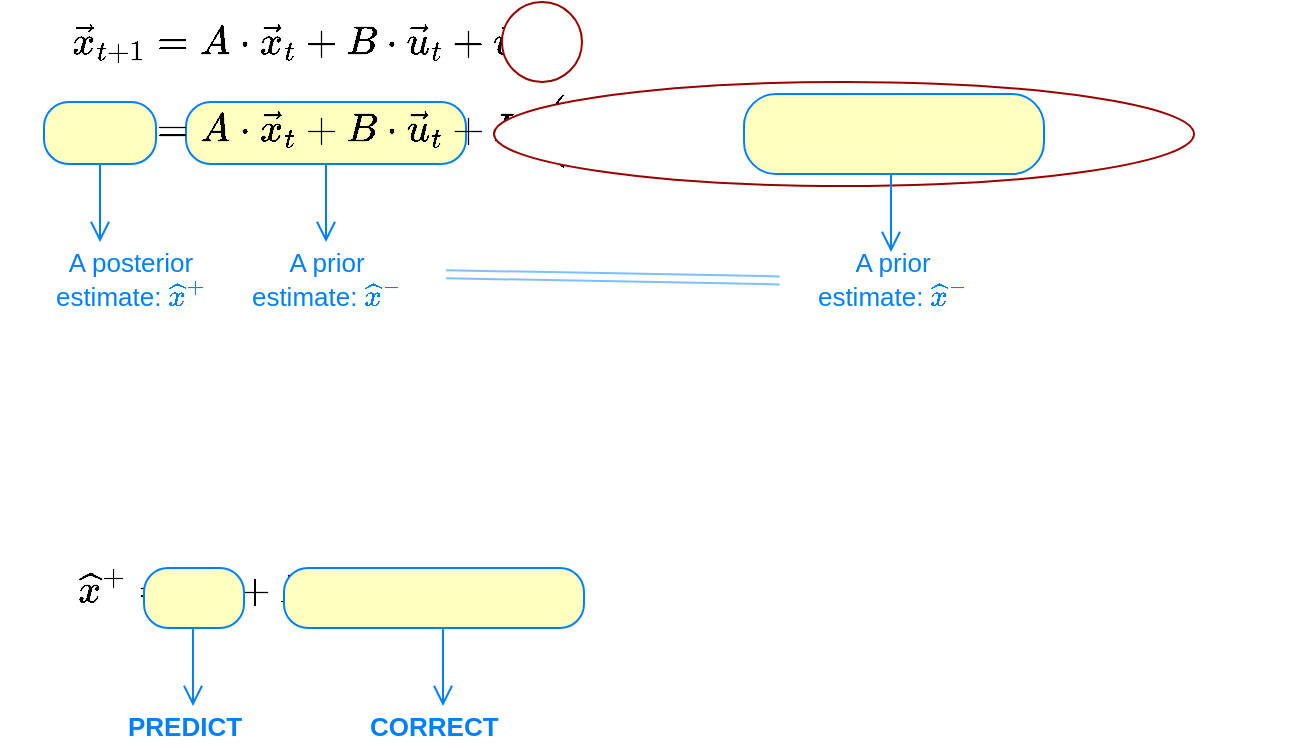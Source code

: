 <mxfile version="11.1.5" type="device" pages="1"><diagram id="B6-XSAgIqWtdOkjV9kZl" name="Page-1"><mxGraphModel dx="1012" dy="557" grid="1" gridSize="10" guides="1" tooltips="1" connect="1" arrows="1" fold="1" page="1" pageScale="1" pageWidth="827" pageHeight="1169" math="1" shadow="0"><root><mxCell id="0"/><mxCell id="1" parent="0"/><mxCell id="ZBkJDLoxOH8Pm9MvvTq3-6" value="`\hatx ^+ = \hatx ^{-} + \textbK (y ^{-} - C \cdot \hatx ^- )&lt;br&gt;`" style="text;html=1;resizable=0;points=[];autosize=1;align=left;verticalAlign=top;spacingTop=-4;fontSize=17;editable=1;movable=1;cloneable=1;deletable=1;strokeWidth=1;" vertex="1" parent="1"><mxGeometry x="205" y="440" width="430" height="40" as="geometry"/></mxCell><mxCell id="ZBkJDLoxOH8Pm9MvvTq3-10" value="" style="edgeStyle=orthogonalEdgeStyle;html=1;verticalAlign=bottom;endArrow=open;endSize=8;strokeColor=#007FFF;fontSize=17;editable=1;movable=1;cloneable=1;deletable=1;strokeWidth=1;" edge="1" source="ZBkJDLoxOH8Pm9MvvTq3-9" parent="1"><mxGeometry relative="1" as="geometry"><mxPoint x="218" y="280" as="targetPoint"/></mxGeometry></mxCell><mxCell id="ZBkJDLoxOH8Pm9MvvTq3-11" value="" style="rounded=1;whiteSpace=wrap;html=1;arcSize=40;fontColor=#000000;fillColor=#ffffc0;strokeColor=#007FFF;editable=1;movable=1;cloneable=1;deletable=1;strokeWidth=1;" vertex="1" parent="1"><mxGeometry x="261" y="210" width="140" height="31" as="geometry"/></mxCell><mxCell id="ZBkJDLoxOH8Pm9MvvTq3-13" value="" style="rounded=1;whiteSpace=wrap;html=1;arcSize=40;fontColor=#000000;fillColor=#ffffc0;strokeColor=#007FFF;editable=1;movable=1;cloneable=1;deletable=1;strokeWidth=1;" vertex="1" parent="1"><mxGeometry x="544" y="210" width="140" height="31" as="geometry"/></mxCell><mxCell id="ZBkJDLoxOH8Pm9MvvTq3-15" value="&lt;font color=&quot;#007fff&quot; style=&quot;font-size: 13px&quot;&gt;A posterior&lt;br style=&quot;font-size: 13px&quot;&gt;estimate: `\hatx ^+`&lt;/font&gt;" style="text;html=1;resizable=0;points=[];autosize=1;align=center;verticalAlign=top;spacingTop=-4;fontSize=13;editable=1;movable=1;cloneable=1;deletable=1;strokeWidth=1;" vertex="1" parent="1"><mxGeometry x="168" y="280" width="130" height="30" as="geometry"/></mxCell><mxCell id="ZBkJDLoxOH8Pm9MvvTq3-16" value="&lt;font color=&quot;#007fff&quot; style=&quot;font-size: 13px&quot;&gt;A prior&lt;br style=&quot;font-size: 13px&quot;&gt;estimate: `\hatx ^-`&lt;/font&gt;" style="text;html=1;resizable=0;points=[];autosize=1;align=center;verticalAlign=top;spacingTop=-4;fontSize=13;editable=1;movable=1;cloneable=1;deletable=1;strokeWidth=1;" vertex="1" parent="1"><mxGeometry x="271" y="280" width="120" height="30" as="geometry"/></mxCell><mxCell id="ZBkJDLoxOH8Pm9MvvTq3-17" value="&lt;font color=&quot;#007fff&quot; style=&quot;font-size: 13px&quot;&gt;A prior&lt;br style=&quot;font-size: 13px&quot;&gt;estimate:&amp;nbsp;&lt;/font&gt;&lt;span style=&quot;color: rgb(0 , 127 , 255)&quot;&gt;`\hatx ^-`&lt;/span&gt;" style="text;html=1;resizable=0;points=[];autosize=1;align=center;verticalAlign=top;spacingTop=-4;fontSize=13;editable=1;movable=1;cloneable=1;deletable=1;strokeWidth=1;" vertex="1" parent="1"><mxGeometry x="554" y="280" width="120" height="30" as="geometry"/></mxCell><mxCell id="ZBkJDLoxOH8Pm9MvvTq3-19" value="" style="shape=link;html=1;strokeColor=#007FFF;fontSize=13;entryX=0.032;entryY=0.64;entryDx=0;entryDy=0;entryPerimeter=0;textOpacity=50;opacity=50;editable=1;movable=1;cloneable=1;deletable=1;strokeWidth=1;" edge="1" parent="1" source="ZBkJDLoxOH8Pm9MvvTq3-16" target="ZBkJDLoxOH8Pm9MvvTq3-17"><mxGeometry width="50" height="50" relative="1" as="geometry"><mxPoint x="380" y="320" as="sourcePoint"/><mxPoint x="430" y="270" as="targetPoint"/></mxGeometry></mxCell><mxCell id="ZBkJDLoxOH8Pm9MvvTq3-20" value="" style="rounded=1;whiteSpace=wrap;html=1;arcSize=40;fontColor=#000000;fillColor=#ffffc0;strokeColor=#007FFF;editable=1;movable=1;cloneable=1;deletable=1;strokeWidth=1;" vertex="1" parent="1"><mxGeometry x="240" y="443" width="50" height="30" as="geometry"/></mxCell><mxCell id="ZBkJDLoxOH8Pm9MvvTq3-21" value="" style="rounded=1;whiteSpace=wrap;html=1;arcSize=40;fontColor=#000000;fillColor=#ffffc0;strokeColor=#007FFF;editable=1;movable=1;cloneable=1;deletable=1;strokeWidth=1;" vertex="1" parent="1"><mxGeometry x="310" y="443" width="150" height="30" as="geometry"/></mxCell><mxCell id="ZBkJDLoxOH8Pm9MvvTq3-22" value="" style="edgeStyle=orthogonalEdgeStyle;html=1;verticalAlign=bottom;endArrow=open;endSize=8;strokeColor=#007FFF;fontSize=17;editable=1;movable=1;cloneable=1;deletable=1;strokeWidth=1;" edge="1" parent="1"><mxGeometry relative="1" as="geometry"><mxPoint x="264.5" y="512" as="targetPoint"/><mxPoint x="264.5" y="473" as="sourcePoint"/></mxGeometry></mxCell><mxCell id="ZBkJDLoxOH8Pm9MvvTq3-23" value="" style="edgeStyle=orthogonalEdgeStyle;html=1;verticalAlign=bottom;endArrow=open;endSize=8;strokeColor=#007FFF;fontSize=17;editable=1;movable=1;cloneable=1;deletable=1;strokeWidth=1;" edge="1" parent="1"><mxGeometry relative="1" as="geometry"><mxPoint x="389.5" y="512" as="targetPoint"/><mxPoint x="389.5" y="473" as="sourcePoint"/></mxGeometry></mxCell><mxCell id="ZBkJDLoxOH8Pm9MvvTq3-24" value="PREDICT" style="text;html=1;resizable=0;points=[];autosize=1;align=left;verticalAlign=top;spacingTop=-4;fontSize=13;fontColor=#007FFF;fontStyle=1;editable=1;movable=1;cloneable=1;deletable=1;strokeWidth=1;" vertex="1" parent="1"><mxGeometry x="230" y="512" width="70" height="20" as="geometry"/></mxCell><mxCell id="ZBkJDLoxOH8Pm9MvvTq3-25" value="&lt;font color=&quot;#007fff&quot;&gt;&lt;b&gt;CORRECT&lt;/b&gt;&lt;/font&gt;" style="text;html=1;resizable=0;points=[];autosize=1;align=left;verticalAlign=top;spacingTop=-4;fontSize=13;editable=1;movable=1;cloneable=1;deletable=1;strokeWidth=1;" vertex="1" parent="1"><mxGeometry x="351" y="512" width="80" height="20" as="geometry"/></mxCell><mxCell id="ZBkJDLoxOH8Pm9MvvTq3-1" value="`\vec{x}_{t+1} = \textbA \cdot \vec{x}_t + \textbB \cdot \vec{u}_t + \vec{w}_t`" style="text;html=1;resizable=0;points=[];autosize=1;align=left;verticalAlign=top;spacingTop=-4;fontSize=17;editable=1;movable=1;cloneable=1;deletable=1;strokeWidth=1;" vertex="1" parent="1"><mxGeometry x="202" y="165.5" width="580" height="20" as="geometry"/></mxCell><mxCell id="ZBkJDLoxOH8Pm9MvvTq3-3" value="" style="ellipse;whiteSpace=wrap;html=1;fontSize=17;strokeColor=#990000;editable=1;movable=1;cloneable=1;deletable=1;strokeWidth=1;" vertex="1" parent="1"><mxGeometry x="419" y="160" width="40" height="40" as="geometry"/></mxCell><mxCell id="ZBkJDLoxOH8Pm9MvvTq3-2" value="`\vec{x}_{t+1} = \textbA \cdot \vec{x}_t + \textbB \cdot \vec{u}_t &lt;br&gt;+ \textbK_t (\vec{y_t} - C \cdot (\textbA \cdot \vec{x}_t + \textbB \cdot \vec{u}_t)&lt;br&gt;`" style="text;html=1;resizable=0;points=[];autosize=1;align=left;verticalAlign=top;spacingTop=-4;fontSize=17;" vertex="1" parent="1"><mxGeometry x="202" y="202.5" width="610" height="60" as="geometry"/></mxCell><mxCell id="ZBkJDLoxOH8Pm9MvvTq3-5" value="" style="ellipse;whiteSpace=wrap;html=1;fontSize=17;strokeColor=#990000;editable=1;movable=1;cloneable=1;deletable=1;strokeWidth=1;" vertex="1" parent="1"><mxGeometry x="415" y="200" width="350" height="52" as="geometry"/></mxCell><mxCell id="ZBkJDLoxOH8Pm9MvvTq3-9" value="" style="rounded=1;whiteSpace=wrap;html=1;arcSize=40;fontColor=#000000;fillColor=#ffffc0;strokeColor=#007FFF;editable=1;movable=1;cloneable=1;deletable=1;strokeWidth=1;" vertex="1" parent="1"><mxGeometry x="190" y="210" width="56" height="31" as="geometry"/></mxCell><mxCell id="ZBkJDLoxOH8Pm9MvvTq3-12" value="" style="edgeStyle=orthogonalEdgeStyle;html=1;verticalAlign=bottom;endArrow=open;endSize=8;strokeColor=#007FFF;fontSize=17;editable=1;movable=1;cloneable=1;deletable=1;strokeWidth=1;" edge="1" parent="1"><mxGeometry relative="1" as="geometry"><mxPoint x="331" y="280" as="targetPoint"/><mxPoint x="331" y="241" as="sourcePoint"/></mxGeometry></mxCell><mxCell id="ZBkJDLoxOH8Pm9MvvTq3-27" value="" style="rounded=1;whiteSpace=wrap;html=1;arcSize=40;fontColor=#000000;fillColor=#ffffc0;strokeColor=#007FFF;" vertex="1" parent="1"><mxGeometry x="540" y="206" width="150" height="40" as="geometry"/></mxCell><mxCell id="ZBkJDLoxOH8Pm9MvvTq3-14" value="" style="edgeStyle=orthogonalEdgeStyle;html=1;verticalAlign=bottom;endArrow=open;endSize=8;strokeColor=#007FFF;fontSize=17;editable=1;movable=1;cloneable=1;deletable=1;strokeWidth=1;" edge="1" parent="1"><mxGeometry relative="1" as="geometry"><mxPoint x="613.5" y="285" as="targetPoint"/><mxPoint x="613.5" y="246" as="sourcePoint"/></mxGeometry></mxCell></root></mxGraphModel></diagram></mxfile>